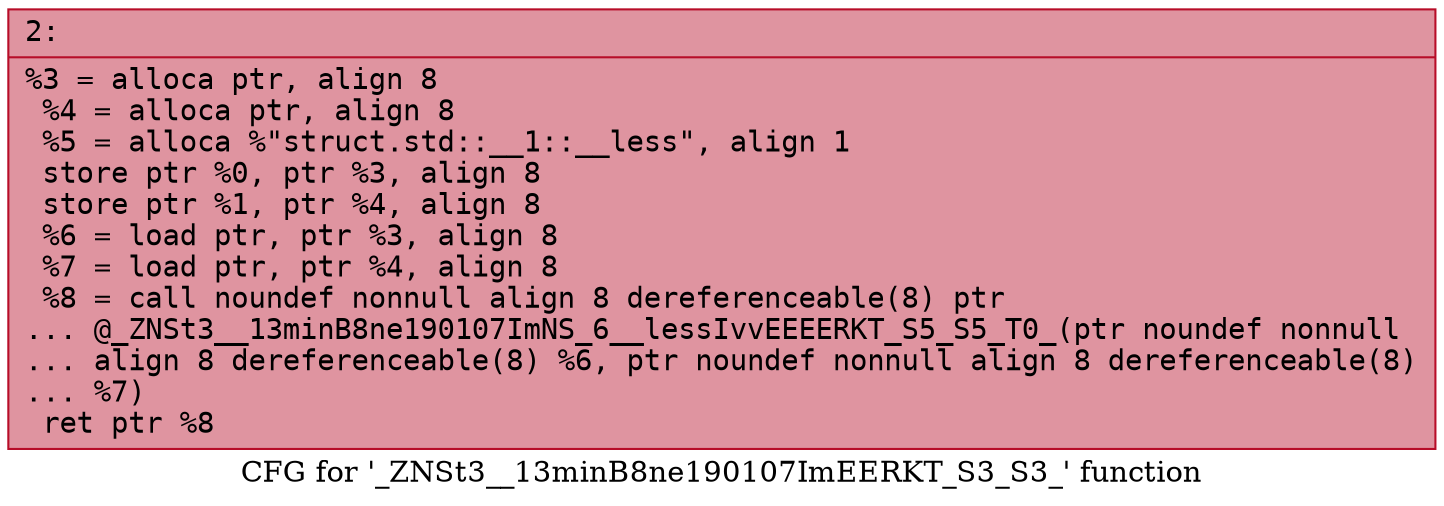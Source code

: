 digraph "CFG for '_ZNSt3__13minB8ne190107ImEERKT_S3_S3_' function" {
	label="CFG for '_ZNSt3__13minB8ne190107ImEERKT_S3_S3_' function";

	Node0x6000005c0910 [shape=record,color="#b70d28ff", style=filled, fillcolor="#b70d2870" fontname="Courier",label="{2:\l|  %3 = alloca ptr, align 8\l  %4 = alloca ptr, align 8\l  %5 = alloca %\"struct.std::__1::__less\", align 1\l  store ptr %0, ptr %3, align 8\l  store ptr %1, ptr %4, align 8\l  %6 = load ptr, ptr %3, align 8\l  %7 = load ptr, ptr %4, align 8\l  %8 = call noundef nonnull align 8 dereferenceable(8) ptr\l... @_ZNSt3__13minB8ne190107ImNS_6__lessIvvEEEERKT_S5_S5_T0_(ptr noundef nonnull\l... align 8 dereferenceable(8) %6, ptr noundef nonnull align 8 dereferenceable(8)\l... %7)\l  ret ptr %8\l}"];
}
